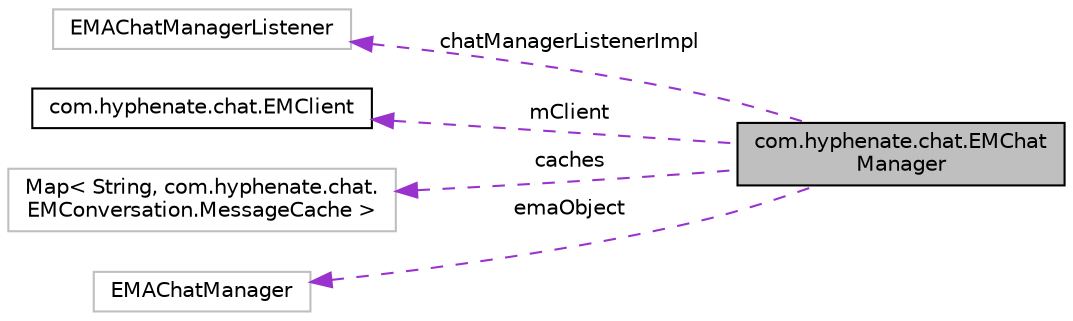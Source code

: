 digraph "com.hyphenate.chat.EMChatManager"
{
  edge [fontname="Helvetica",fontsize="10",labelfontname="Helvetica",labelfontsize="10"];
  node [fontname="Helvetica",fontsize="10",shape=record];
  rankdir="LR";
  Node1 [label="com.hyphenate.chat.EMChat\lManager",height=0.2,width=0.4,color="black", fillcolor="grey75", style="filled", fontcolor="black"];
  Node2 -> Node1 [dir="back",color="darkorchid3",fontsize="10",style="dashed",label=" chatManagerListenerImpl" ,fontname="Helvetica"];
  Node2 [label="EMAChatManagerListener",height=0.2,width=0.4,color="grey75", fillcolor="white", style="filled"];
  Node3 -> Node1 [dir="back",color="darkorchid3",fontsize="10",style="dashed",label=" mClient" ,fontname="Helvetica"];
  Node3 [label="com.hyphenate.chat.EMClient",height=0.2,width=0.4,color="black", fillcolor="white", style="filled",URL="$classcom_1_1hyphenate_1_1chat_1_1EMClient.html"];
  Node4 -> Node1 [dir="back",color="darkorchid3",fontsize="10",style="dashed",label=" caches" ,fontname="Helvetica"];
  Node4 [label="Map\< String, com.hyphenate.chat.\lEMConversation.MessageCache \>",height=0.2,width=0.4,color="grey75", fillcolor="white", style="filled"];
  Node5 -> Node1 [dir="back",color="darkorchid3",fontsize="10",style="dashed",label=" emaObject" ,fontname="Helvetica"];
  Node5 [label="EMAChatManager",height=0.2,width=0.4,color="grey75", fillcolor="white", style="filled"];
}
